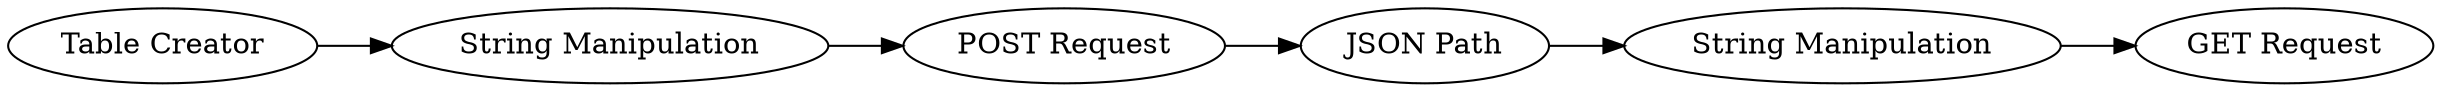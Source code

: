 digraph {
	4 -> 2
	3 -> 4
	5 -> 6
	2 -> 5
	6 -> 7
	5 [label="JSON Path"]
	7 [label="GET Request"]
	4 [label="String Manipulation"]
	6 [label="String Manipulation"]
	3 [label="Table Creator"]
	2 [label="POST Request"]
	rankdir=LR
}

